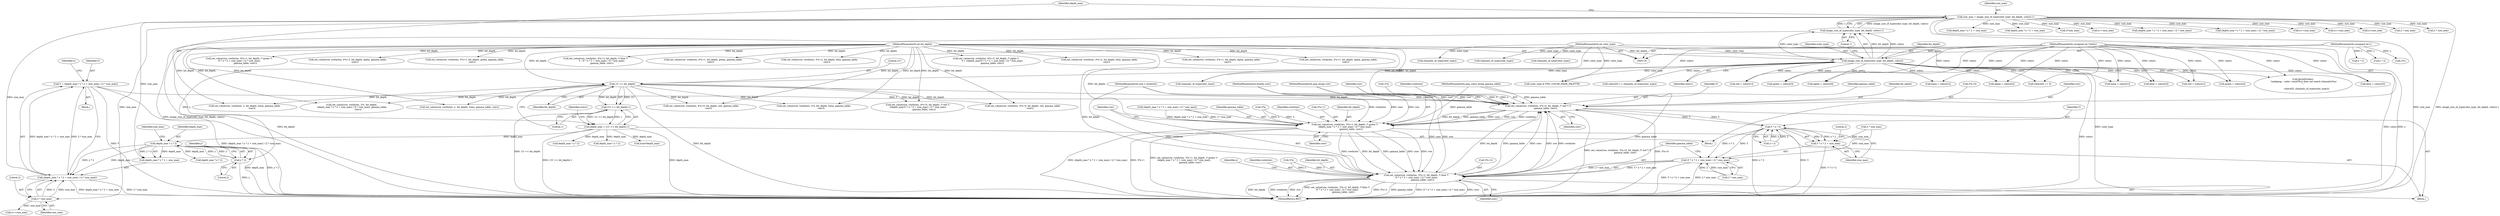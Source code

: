 digraph "1_Android_9d4853418ab2f754c2b63e091c29c5529b8b86ca_14@integer" {
"1000275" [label="(Call,Y = (depth_max * y * 2 + size_max) / (2 * size_max))"];
"1000277" [label="(Call,(depth_max * y * 2 + size_max) / (2 * size_max))"];
"1000279" [label="(Call,depth_max * y * 2)"];
"1000138" [label="(Call,depth_max = (1U << bit_depth)-1)"];
"1000140" [label="(Call,(1U << bit_depth)-1)"];
"1000141" [label="(Call,1U << bit_depth)"];
"1000132" [label="(Call,image_size_of_type(color_type, bit_depth, colors))"];
"1000122" [label="(MethodParameterIn,int color_type)"];
"1000123" [label="(MethodParameterIn,int bit_depth)"];
"1000126" [label="(MethodParameterIn,unsigned int *colors)"];
"1000281" [label="(Call,y * 2)"];
"1000121" [label="(MethodParameterIn,unsigned int y)"];
"1000129" [label="(Call,size_max = image_size_of_type(color_type, bit_depth, colors)-1)"];
"1000131" [label="(Call,image_size_of_type(color_type, bit_depth, colors)-1)"];
"1000285" [label="(Call,2 * size_max)"];
"1000299" [label="(Call,set_value(row, rowbytes, 3*x+0, bit_depth, /* red */ Y,\n                     gamma_table, conv))"];
"1000311" [label="(Call,set_value(row, rowbytes, 3*x+1, bit_depth, /* green */\n (depth_max * x * 2 + size_max) / (2 * size_max),\n                  gamma_table, conv))"];
"1000333" [label="(Call,set_value(row, rowbytes, 3*x+2, bit_depth, /* blue */\n (Y * x * 2 + size_max) / (2 * size_max),\n                  gamma_table, conv))"];
"1000344" [label="(Call,Y * x * 2)"];
"1000342" [label="(Call,(Y * x * 2 + size_max) / (2 * size_max))"];
"1000343" [label="(Call,Y * x * 2 + size_max)"];
"1000365" [label="(Call,y * 2)"];
"1000453" [label="(Call,set_value(row, rowbytes, 4*x+3, bit_depth, /* alpha */\n                  Y + ((depth_max-Y) * x * 2 + size_max) / (2 * size_max),\n                  gamma_table, conv))"];
"1000308" [label="(Identifier,Y)"];
"1000672" [label="(Call,alpha = colors[4])"];
"1000298" [label="(Block,)"];
"1000120" [label="(MethodParameterIn,size_t rowbytes)"];
"1000286" [label="(Literal,2)"];
"1000127" [label="(Block,)"];
"1000526" [label="(Call,set_value(row, rowbytes, x, bit_depth, luma, gamma_table,\n                     conv))"];
"1000293" [label="(Call,x<=size_max)"];
"1000362" [label="(Call,depth_max * y * 2 + size_max)"];
"1000363" [label="(Call,depth_max * y * 2)"];
"1000131" [label="(Call,image_size_of_type(color_type, bit_depth, colors)-1)"];
"1000345" [label="(Identifier,Y)"];
"1000383" [label="(Call,set_value(row, rowbytes, 4*x+0, bit_depth, /* red */\n ((depth_max-Y) * x * 2 + size_max) / (2 * size_max),\n                  gamma_table, conv))"];
"1000505" [label="(Call,channels_of_type(color_type))"];
"1000586" [label="(Call,red = colors[1])"];
"1000313" [label="(Identifier,rowbytes)"];
"1000336" [label="(Call,3*x+2)"];
"1000218" [label="(Call,depth_max * y * 2 + size_max)"];
"1000134" [label="(Identifier,bit_depth)"];
"1000139" [label="(Identifier,depth_max)"];
"1000122" [label="(MethodParameterIn,int color_type)"];
"1000162" [label="(Call,2*size_max)"];
"1000608" [label="(Call,x<=size_max)"];
"1000712" [label="(Call,set_value(row, rowbytes, 4*x+2, bit_depth, blue, gamma_table,\n                     conv))"];
"1000688" [label="(Call,set_value(row, rowbytes, 4*x+0, bit_depth, red, gamma_table,\n                     conv))"];
"1000309" [label="(Identifier,gamma_table)"];
"1000314" [label="(Call,3*x+1)"];
"1000614" [label="(Call,set_value(row, rowbytes, 3*x+0, bit_depth, red, gamma_table,\n                     conv))"];
"1000285" [label="(Call,2 * size_max)"];
"1000361" [label="(Call,(depth_max * y * 2 + size_max) / (2 * size_max))"];
"1000307" [label="(Identifier,bit_depth)"];
"1000751" [label="(Call,channels_of_type(color_type))"];
"1000277" [label="(Call,(depth_max * y * 2 + size_max) / (2 * size_max))"];
"1000502" [label="(Call,channels_of_type(color_type))"];
"1000125" [label="(MethodParameterIn,double conv)"];
"1000666" [label="(Call,blue = colors[3])"];
"1000302" [label="(Call,3*x+0)"];
"1000136" [label="(Literal,1)"];
"1000498" [label="(Call,colors[0] == channels_of_type(color_type))"];
"1000297" [label="(Identifier,x)"];
"1000144" [label="(Literal,1)"];
"1000275" [label="(Call,Y = (depth_max * y * 2 + size_max) / (2 * size_max))"];
"1000354" [label="(Identifier,conv)"];
"1000311" [label="(Call,set_value(row, rowbytes, 3*x+1, bit_depth, /* green */\n (depth_max * x * 2 + size_max) / (2 * size_max),\n                  gamma_table, conv))"];
"1000319" [label="(Identifier,bit_depth)"];
"1000346" [label="(Call,x * 2)"];
"1000322" [label="(Call,depth_max * x * 2)"];
"1000349" [label="(Identifier,size_max)"];
"1000259" [label="(Call,set_value(row, rowbytes, 2*x+1, bit_depth, alpha, gamma_table,\n                  conv))"];
"1000217" [label="(Call,(depth_max * y * 2 + size_max) / (2 * size_max))"];
"1000344" [label="(Call,Y * x * 2)"];
"1000353" [label="(Identifier,gamma_table)"];
"1000280" [label="(Identifier,depth_max)"];
"1000682" [label="(Call,x<=size_max)"];
"1000351" [label="(Literal,2)"];
"1000143" [label="(Identifier,bit_depth)"];
"1000521" [label="(Call,x<=size_max)"];
"1000126" [label="(MethodParameterIn,unsigned int *colors)"];
"1000132" [label="(Call,image_size_of_type(color_type, bit_depth, colors))"];
"1000140" [label="(Call,(1U << bit_depth)-1)"];
"1000488" [label="(Call,color_type & PNG_COLOR_MASK_PALETTE)"];
"1000130" [label="(Identifier,size_max)"];
"1000142" [label="(Literal,1U)"];
"1000312" [label="(Identifier,row)"];
"1000279" [label="(Call,depth_max * y * 2)"];
"1000221" [label="(Call,y * 2)"];
"1000299" [label="(Call,set_value(row, rowbytes, 3*x+0, bit_depth, /* red */ Y,\n                     gamma_table, conv))"];
"1000332" [label="(Identifier,conv)"];
"1000315" [label="(Call,3*x)"];
"1000570" [label="(Call,set_value(row, rowbytes, 2*x+1, bit_depth, alpha, gamma_table,\n                     conv))"];
"1000133" [label="(Identifier,color_type)"];
"1000141" [label="(Call,1U << bit_depth)"];
"1000511" [label="(Call,luma = colors[1])"];
"1000276" [label="(Identifier,Y)"];
"1000328" [label="(Call,2 * size_max)"];
"1000407" [label="(Call,set_value(row, rowbytes, 4*x+1, bit_depth, /* green */\n (Y * x * 2 + size_max) / (2 * size_max),\n                  gamma_table, conv))"];
"1000300" [label="(Identifier,row)"];
"1000129" [label="(Call,size_max = image_size_of_type(color_type, bit_depth, colors)-1)"];
"1000342" [label="(Call,(Y * x * 2 + size_max) / (2 * size_max))"];
"1000320" [label="(Call,(depth_max * x * 2 + size_max) / (2 * size_max))"];
"1000724" [label="(Call,set_value(row, rowbytes, 4*x+3, bit_depth, alpha, gamma_table,\n                     conv))"];
"1000626" [label="(Call,set_value(row, rowbytes, 3*x+1, bit_depth, green, gamma_table,\n                     conv))"];
"1000335" [label="(Identifier,rowbytes)"];
"1000239" [label="(Call,set_value(row, rowbytes, 2*x, bit_depth,\n (depth_max * x * 2 + size_max) / (2 * size_max), gamma_table,\n                  conv))"];
"1000310" [label="(Identifier,conv)"];
"1000660" [label="(Call,green = colors[2])"];
"1000334" [label="(Identifier,row)"];
"1000203" [label="(Call,set_value(row, rowbytes, x, bit_depth, luma, gamma_table, conv))"];
"1000429" [label="(Call,set_value(row, rowbytes, 4*x+2, bit_depth, /* blue */\n                  Y - (Y * x * 2 + size_max) / (2 * size_max),\n                  gamma_table, conv))"];
"1000146" [label="(Call,colors[0] == 0)"];
"1000700" [label="(Call,set_value(row, rowbytes, 4*x+1, bit_depth, green, gamma_table,\n                     conv))"];
"1000343" [label="(Call,Y * x * 2 + size_max)"];
"1000283" [label="(Literal,2)"];
"1000638" [label="(Call,set_value(row, rowbytes, 3*x+2, bit_depth, blue, gamma_table,\n                     conv))"];
"1000138" [label="(Call,depth_max = (1U << bit_depth)-1)"];
"1000219" [label="(Call,depth_max * y * 2)"];
"1000291" [label="(Identifier,x)"];
"1000654" [label="(Call,red = colors[1])"];
"1000303" [label="(Call,3*x)"];
"1000278" [label="(Call,depth_max * y * 2 + size_max)"];
"1000167" [label="(Call,2*y)"];
"1000333" [label="(Call,set_value(row, rowbytes, 3*x+2, bit_depth, /* blue */\n (Y * x * 2 + size_max) / (2 * size_max),\n                  gamma_table, conv))"];
"1000554" [label="(Call,x<size_max)"];
"1000196" [label="(Call,luma*depth_max)"];
"1000225" [label="(Call,2 * size_max)"];
"1000560" [label="(Call,set_value(row, rowbytes, 2*x, bit_depth, luma, gamma_table,\n                     conv))"];
"1000369" [label="(Call,2 * size_max)"];
"1000119" [label="(MethodParameterIn,png_bytep row)"];
"1000124" [label="(MethodParameterIn,png_const_bytep gamma_table)"];
"1000284" [label="(Identifier,size_max)"];
"1000135" [label="(Identifier,colors)"];
"1000123" [label="(MethodParameterIn,int bit_depth)"];
"1000152" [label="(Call,channels_of_type(color_type))"];
"1000301" [label="(Identifier,rowbytes)"];
"1000281" [label="(Call,y * 2)"];
"1000282" [label="(Identifier,y)"];
"1000287" [label="(Identifier,size_max)"];
"1000350" [label="(Call,2 * size_max)"];
"1000598" [label="(Call,blue = colors[3])"];
"1000544" [label="(Call,alpha = colors[2])"];
"1000592" [label="(Call,green = colors[2])"];
"1000273" [label="(Block,)"];
"1000745" [label="(Call,fprintf(stderr,\n \"makepng: --color: count(%u) does not match channels(%u)\n\",\n\n          colors[0], channels_of_type(color_type)))"];
"1000538" [label="(Call,luma = colors[1])"];
"1000337" [label="(Call,3*x)"];
"1000341" [label="(Identifier,bit_depth)"];
"1000148" [label="(Identifier,colors)"];
"1000331" [label="(Identifier,gamma_table)"];
"1000755" [label="(MethodReturn,RET)"];
"1000121" [label="(MethodParameterIn,unsigned int y)"];
"1000275" -> "1000273"  [label="AST: "];
"1000275" -> "1000277"  [label="CFG: "];
"1000276" -> "1000275"  [label="AST: "];
"1000277" -> "1000275"  [label="AST: "];
"1000291" -> "1000275"  [label="CFG: "];
"1000275" -> "1000755"  [label="DDG: Y"];
"1000275" -> "1000755"  [label="DDG: (depth_max * y * 2 + size_max) / (2 * size_max)"];
"1000277" -> "1000275"  [label="DDG: depth_max * y * 2 + size_max"];
"1000277" -> "1000275"  [label="DDG: 2 * size_max"];
"1000275" -> "1000299"  [label="DDG: Y"];
"1000277" -> "1000285"  [label="CFG: "];
"1000278" -> "1000277"  [label="AST: "];
"1000285" -> "1000277"  [label="AST: "];
"1000277" -> "1000755"  [label="DDG: 2 * size_max"];
"1000277" -> "1000755"  [label="DDG: depth_max * y * 2 + size_max"];
"1000279" -> "1000277"  [label="DDG: depth_max"];
"1000279" -> "1000277"  [label="DDG: y * 2"];
"1000129" -> "1000277"  [label="DDG: size_max"];
"1000285" -> "1000277"  [label="DDG: 2"];
"1000285" -> "1000277"  [label="DDG: size_max"];
"1000279" -> "1000278"  [label="AST: "];
"1000279" -> "1000281"  [label="CFG: "];
"1000280" -> "1000279"  [label="AST: "];
"1000281" -> "1000279"  [label="AST: "];
"1000284" -> "1000279"  [label="CFG: "];
"1000279" -> "1000755"  [label="DDG: depth_max"];
"1000279" -> "1000755"  [label="DDG: y * 2"];
"1000279" -> "1000278"  [label="DDG: depth_max"];
"1000279" -> "1000278"  [label="DDG: y * 2"];
"1000138" -> "1000279"  [label="DDG: depth_max"];
"1000281" -> "1000279"  [label="DDG: y"];
"1000281" -> "1000279"  [label="DDG: 2"];
"1000279" -> "1000322"  [label="DDG: depth_max"];
"1000138" -> "1000127"  [label="AST: "];
"1000138" -> "1000140"  [label="CFG: "];
"1000139" -> "1000138"  [label="AST: "];
"1000140" -> "1000138"  [label="AST: "];
"1000148" -> "1000138"  [label="CFG: "];
"1000138" -> "1000755"  [label="DDG: depth_max"];
"1000138" -> "1000755"  [label="DDG: (1U << bit_depth)-1"];
"1000140" -> "1000138"  [label="DDG: 1U << bit_depth"];
"1000140" -> "1000138"  [label="DDG: 1"];
"1000138" -> "1000196"  [label="DDG: depth_max"];
"1000138" -> "1000219"  [label="DDG: depth_max"];
"1000138" -> "1000363"  [label="DDG: depth_max"];
"1000140" -> "1000144"  [label="CFG: "];
"1000141" -> "1000140"  [label="AST: "];
"1000144" -> "1000140"  [label="AST: "];
"1000140" -> "1000755"  [label="DDG: 1U << bit_depth"];
"1000141" -> "1000140"  [label="DDG: 1U"];
"1000141" -> "1000140"  [label="DDG: bit_depth"];
"1000141" -> "1000143"  [label="CFG: "];
"1000142" -> "1000141"  [label="AST: "];
"1000143" -> "1000141"  [label="AST: "];
"1000144" -> "1000141"  [label="CFG: "];
"1000141" -> "1000755"  [label="DDG: bit_depth"];
"1000132" -> "1000141"  [label="DDG: bit_depth"];
"1000123" -> "1000141"  [label="DDG: bit_depth"];
"1000141" -> "1000203"  [label="DDG: bit_depth"];
"1000141" -> "1000239"  [label="DDG: bit_depth"];
"1000141" -> "1000299"  [label="DDG: bit_depth"];
"1000141" -> "1000383"  [label="DDG: bit_depth"];
"1000141" -> "1000526"  [label="DDG: bit_depth"];
"1000141" -> "1000560"  [label="DDG: bit_depth"];
"1000141" -> "1000614"  [label="DDG: bit_depth"];
"1000141" -> "1000688"  [label="DDG: bit_depth"];
"1000132" -> "1000131"  [label="AST: "];
"1000132" -> "1000135"  [label="CFG: "];
"1000133" -> "1000132"  [label="AST: "];
"1000134" -> "1000132"  [label="AST: "];
"1000135" -> "1000132"  [label="AST: "];
"1000136" -> "1000132"  [label="CFG: "];
"1000132" -> "1000755"  [label="DDG: colors"];
"1000132" -> "1000131"  [label="DDG: color_type"];
"1000132" -> "1000131"  [label="DDG: bit_depth"];
"1000132" -> "1000131"  [label="DDG: colors"];
"1000122" -> "1000132"  [label="DDG: color_type"];
"1000123" -> "1000132"  [label="DDG: bit_depth"];
"1000126" -> "1000132"  [label="DDG: colors"];
"1000132" -> "1000146"  [label="DDG: colors"];
"1000132" -> "1000152"  [label="DDG: color_type"];
"1000132" -> "1000488"  [label="DDG: color_type"];
"1000132" -> "1000498"  [label="DDG: colors"];
"1000132" -> "1000511"  [label="DDG: colors"];
"1000132" -> "1000538"  [label="DDG: colors"];
"1000132" -> "1000544"  [label="DDG: colors"];
"1000132" -> "1000586"  [label="DDG: colors"];
"1000132" -> "1000592"  [label="DDG: colors"];
"1000132" -> "1000598"  [label="DDG: colors"];
"1000132" -> "1000654"  [label="DDG: colors"];
"1000132" -> "1000660"  [label="DDG: colors"];
"1000132" -> "1000666"  [label="DDG: colors"];
"1000132" -> "1000672"  [label="DDG: colors"];
"1000132" -> "1000745"  [label="DDG: colors"];
"1000122" -> "1000118"  [label="AST: "];
"1000122" -> "1000755"  [label="DDG: color_type"];
"1000122" -> "1000152"  [label="DDG: color_type"];
"1000122" -> "1000488"  [label="DDG: color_type"];
"1000122" -> "1000502"  [label="DDG: color_type"];
"1000122" -> "1000505"  [label="DDG: color_type"];
"1000122" -> "1000751"  [label="DDG: color_type"];
"1000123" -> "1000118"  [label="AST: "];
"1000123" -> "1000755"  [label="DDG: bit_depth"];
"1000123" -> "1000203"  [label="DDG: bit_depth"];
"1000123" -> "1000239"  [label="DDG: bit_depth"];
"1000123" -> "1000259"  [label="DDG: bit_depth"];
"1000123" -> "1000299"  [label="DDG: bit_depth"];
"1000123" -> "1000311"  [label="DDG: bit_depth"];
"1000123" -> "1000333"  [label="DDG: bit_depth"];
"1000123" -> "1000383"  [label="DDG: bit_depth"];
"1000123" -> "1000407"  [label="DDG: bit_depth"];
"1000123" -> "1000429"  [label="DDG: bit_depth"];
"1000123" -> "1000453"  [label="DDG: bit_depth"];
"1000123" -> "1000526"  [label="DDG: bit_depth"];
"1000123" -> "1000560"  [label="DDG: bit_depth"];
"1000123" -> "1000570"  [label="DDG: bit_depth"];
"1000123" -> "1000614"  [label="DDG: bit_depth"];
"1000123" -> "1000626"  [label="DDG: bit_depth"];
"1000123" -> "1000638"  [label="DDG: bit_depth"];
"1000123" -> "1000688"  [label="DDG: bit_depth"];
"1000123" -> "1000700"  [label="DDG: bit_depth"];
"1000123" -> "1000712"  [label="DDG: bit_depth"];
"1000123" -> "1000724"  [label="DDG: bit_depth"];
"1000126" -> "1000118"  [label="AST: "];
"1000126" -> "1000755"  [label="DDG: colors"];
"1000126" -> "1000146"  [label="DDG: colors"];
"1000126" -> "1000498"  [label="DDG: colors"];
"1000126" -> "1000511"  [label="DDG: colors"];
"1000126" -> "1000538"  [label="DDG: colors"];
"1000126" -> "1000544"  [label="DDG: colors"];
"1000126" -> "1000586"  [label="DDG: colors"];
"1000126" -> "1000592"  [label="DDG: colors"];
"1000126" -> "1000598"  [label="DDG: colors"];
"1000126" -> "1000654"  [label="DDG: colors"];
"1000126" -> "1000660"  [label="DDG: colors"];
"1000126" -> "1000666"  [label="DDG: colors"];
"1000126" -> "1000672"  [label="DDG: colors"];
"1000126" -> "1000745"  [label="DDG: colors"];
"1000281" -> "1000283"  [label="CFG: "];
"1000282" -> "1000281"  [label="AST: "];
"1000283" -> "1000281"  [label="AST: "];
"1000281" -> "1000755"  [label="DDG: y"];
"1000121" -> "1000281"  [label="DDG: y"];
"1000121" -> "1000118"  [label="AST: "];
"1000121" -> "1000755"  [label="DDG: y"];
"1000121" -> "1000167"  [label="DDG: y"];
"1000121" -> "1000221"  [label="DDG: y"];
"1000121" -> "1000365"  [label="DDG: y"];
"1000129" -> "1000127"  [label="AST: "];
"1000129" -> "1000131"  [label="CFG: "];
"1000130" -> "1000129"  [label="AST: "];
"1000131" -> "1000129"  [label="AST: "];
"1000139" -> "1000129"  [label="CFG: "];
"1000129" -> "1000755"  [label="DDG: size_max"];
"1000129" -> "1000755"  [label="DDG: image_size_of_type(color_type, bit_depth, colors)-1"];
"1000131" -> "1000129"  [label="DDG: image_size_of_type(color_type, bit_depth, colors)"];
"1000131" -> "1000129"  [label="DDG: 1"];
"1000129" -> "1000162"  [label="DDG: size_max"];
"1000129" -> "1000217"  [label="DDG: size_max"];
"1000129" -> "1000218"  [label="DDG: size_max"];
"1000129" -> "1000225"  [label="DDG: size_max"];
"1000129" -> "1000278"  [label="DDG: size_max"];
"1000129" -> "1000285"  [label="DDG: size_max"];
"1000129" -> "1000361"  [label="DDG: size_max"];
"1000129" -> "1000362"  [label="DDG: size_max"];
"1000129" -> "1000369"  [label="DDG: size_max"];
"1000129" -> "1000521"  [label="DDG: size_max"];
"1000129" -> "1000554"  [label="DDG: size_max"];
"1000129" -> "1000608"  [label="DDG: size_max"];
"1000129" -> "1000682"  [label="DDG: size_max"];
"1000131" -> "1000136"  [label="CFG: "];
"1000136" -> "1000131"  [label="AST: "];
"1000131" -> "1000755"  [label="DDG: image_size_of_type(color_type, bit_depth, colors)"];
"1000285" -> "1000287"  [label="CFG: "];
"1000286" -> "1000285"  [label="AST: "];
"1000287" -> "1000285"  [label="AST: "];
"1000285" -> "1000293"  [label="DDG: size_max"];
"1000299" -> "1000298"  [label="AST: "];
"1000299" -> "1000310"  [label="CFG: "];
"1000300" -> "1000299"  [label="AST: "];
"1000301" -> "1000299"  [label="AST: "];
"1000302" -> "1000299"  [label="AST: "];
"1000307" -> "1000299"  [label="AST: "];
"1000308" -> "1000299"  [label="AST: "];
"1000309" -> "1000299"  [label="AST: "];
"1000310" -> "1000299"  [label="AST: "];
"1000312" -> "1000299"  [label="CFG: "];
"1000299" -> "1000755"  [label="DDG: set_value(row, rowbytes, 3*x+0, bit_depth, /* red */ Y,\n                     gamma_table, conv)"];
"1000299" -> "1000755"  [label="DDG: 3*x+0"];
"1000333" -> "1000299"  [label="DDG: row"];
"1000333" -> "1000299"  [label="DDG: rowbytes"];
"1000333" -> "1000299"  [label="DDG: bit_depth"];
"1000333" -> "1000299"  [label="DDG: gamma_table"];
"1000333" -> "1000299"  [label="DDG: conv"];
"1000119" -> "1000299"  [label="DDG: row"];
"1000120" -> "1000299"  [label="DDG: rowbytes"];
"1000303" -> "1000299"  [label="DDG: 3"];
"1000303" -> "1000299"  [label="DDG: x"];
"1000344" -> "1000299"  [label="DDG: Y"];
"1000124" -> "1000299"  [label="DDG: gamma_table"];
"1000125" -> "1000299"  [label="DDG: conv"];
"1000299" -> "1000311"  [label="DDG: row"];
"1000299" -> "1000311"  [label="DDG: rowbytes"];
"1000299" -> "1000311"  [label="DDG: bit_depth"];
"1000299" -> "1000311"  [label="DDG: gamma_table"];
"1000299" -> "1000311"  [label="DDG: conv"];
"1000299" -> "1000344"  [label="DDG: Y"];
"1000311" -> "1000298"  [label="AST: "];
"1000311" -> "1000332"  [label="CFG: "];
"1000312" -> "1000311"  [label="AST: "];
"1000313" -> "1000311"  [label="AST: "];
"1000314" -> "1000311"  [label="AST: "];
"1000319" -> "1000311"  [label="AST: "];
"1000320" -> "1000311"  [label="AST: "];
"1000331" -> "1000311"  [label="AST: "];
"1000332" -> "1000311"  [label="AST: "];
"1000334" -> "1000311"  [label="CFG: "];
"1000311" -> "1000755"  [label="DDG: set_value(row, rowbytes, 3*x+1, bit_depth, /* green */\n (depth_max * x * 2 + size_max) / (2 * size_max),\n                  gamma_table, conv)"];
"1000311" -> "1000755"  [label="DDG: (depth_max * x * 2 + size_max) / (2 * size_max)"];
"1000311" -> "1000755"  [label="DDG: 3*x+1"];
"1000119" -> "1000311"  [label="DDG: row"];
"1000120" -> "1000311"  [label="DDG: rowbytes"];
"1000315" -> "1000311"  [label="DDG: 3"];
"1000315" -> "1000311"  [label="DDG: x"];
"1000320" -> "1000311"  [label="DDG: depth_max * x * 2 + size_max"];
"1000320" -> "1000311"  [label="DDG: 2 * size_max"];
"1000124" -> "1000311"  [label="DDG: gamma_table"];
"1000125" -> "1000311"  [label="DDG: conv"];
"1000311" -> "1000333"  [label="DDG: row"];
"1000311" -> "1000333"  [label="DDG: rowbytes"];
"1000311" -> "1000333"  [label="DDG: bit_depth"];
"1000311" -> "1000333"  [label="DDG: gamma_table"];
"1000311" -> "1000333"  [label="DDG: conv"];
"1000333" -> "1000298"  [label="AST: "];
"1000333" -> "1000354"  [label="CFG: "];
"1000334" -> "1000333"  [label="AST: "];
"1000335" -> "1000333"  [label="AST: "];
"1000336" -> "1000333"  [label="AST: "];
"1000341" -> "1000333"  [label="AST: "];
"1000342" -> "1000333"  [label="AST: "];
"1000353" -> "1000333"  [label="AST: "];
"1000354" -> "1000333"  [label="AST: "];
"1000297" -> "1000333"  [label="CFG: "];
"1000333" -> "1000755"  [label="DDG: row"];
"1000333" -> "1000755"  [label="DDG: set_value(row, rowbytes, 3*x+2, bit_depth, /* blue */\n (Y * x * 2 + size_max) / (2 * size_max),\n                  gamma_table, conv)"];
"1000333" -> "1000755"  [label="DDG: 3*x+2"];
"1000333" -> "1000755"  [label="DDG: gamma_table"];
"1000333" -> "1000755"  [label="DDG: (Y * x * 2 + size_max) / (2 * size_max)"];
"1000333" -> "1000755"  [label="DDG: conv"];
"1000333" -> "1000755"  [label="DDG: bit_depth"];
"1000333" -> "1000755"  [label="DDG: rowbytes"];
"1000119" -> "1000333"  [label="DDG: row"];
"1000120" -> "1000333"  [label="DDG: rowbytes"];
"1000337" -> "1000333"  [label="DDG: 3"];
"1000337" -> "1000333"  [label="DDG: x"];
"1000342" -> "1000333"  [label="DDG: Y * x * 2 + size_max"];
"1000342" -> "1000333"  [label="DDG: 2 * size_max"];
"1000124" -> "1000333"  [label="DDG: gamma_table"];
"1000125" -> "1000333"  [label="DDG: conv"];
"1000344" -> "1000343"  [label="AST: "];
"1000344" -> "1000346"  [label="CFG: "];
"1000345" -> "1000344"  [label="AST: "];
"1000346" -> "1000344"  [label="AST: "];
"1000349" -> "1000344"  [label="CFG: "];
"1000344" -> "1000755"  [label="DDG: x * 2"];
"1000344" -> "1000755"  [label="DDG: Y"];
"1000344" -> "1000342"  [label="DDG: Y"];
"1000344" -> "1000342"  [label="DDG: x * 2"];
"1000344" -> "1000343"  [label="DDG: Y"];
"1000344" -> "1000343"  [label="DDG: x * 2"];
"1000346" -> "1000344"  [label="DDG: x"];
"1000346" -> "1000344"  [label="DDG: 2"];
"1000342" -> "1000350"  [label="CFG: "];
"1000343" -> "1000342"  [label="AST: "];
"1000350" -> "1000342"  [label="AST: "];
"1000353" -> "1000342"  [label="CFG: "];
"1000342" -> "1000755"  [label="DDG: Y * x * 2 + size_max"];
"1000342" -> "1000755"  [label="DDG: 2 * size_max"];
"1000328" -> "1000342"  [label="DDG: size_max"];
"1000350" -> "1000342"  [label="DDG: 2"];
"1000350" -> "1000342"  [label="DDG: size_max"];
"1000343" -> "1000349"  [label="CFG: "];
"1000349" -> "1000343"  [label="AST: "];
"1000351" -> "1000343"  [label="CFG: "];
"1000343" -> "1000755"  [label="DDG: Y * x * 2"];
"1000328" -> "1000343"  [label="DDG: size_max"];
}
